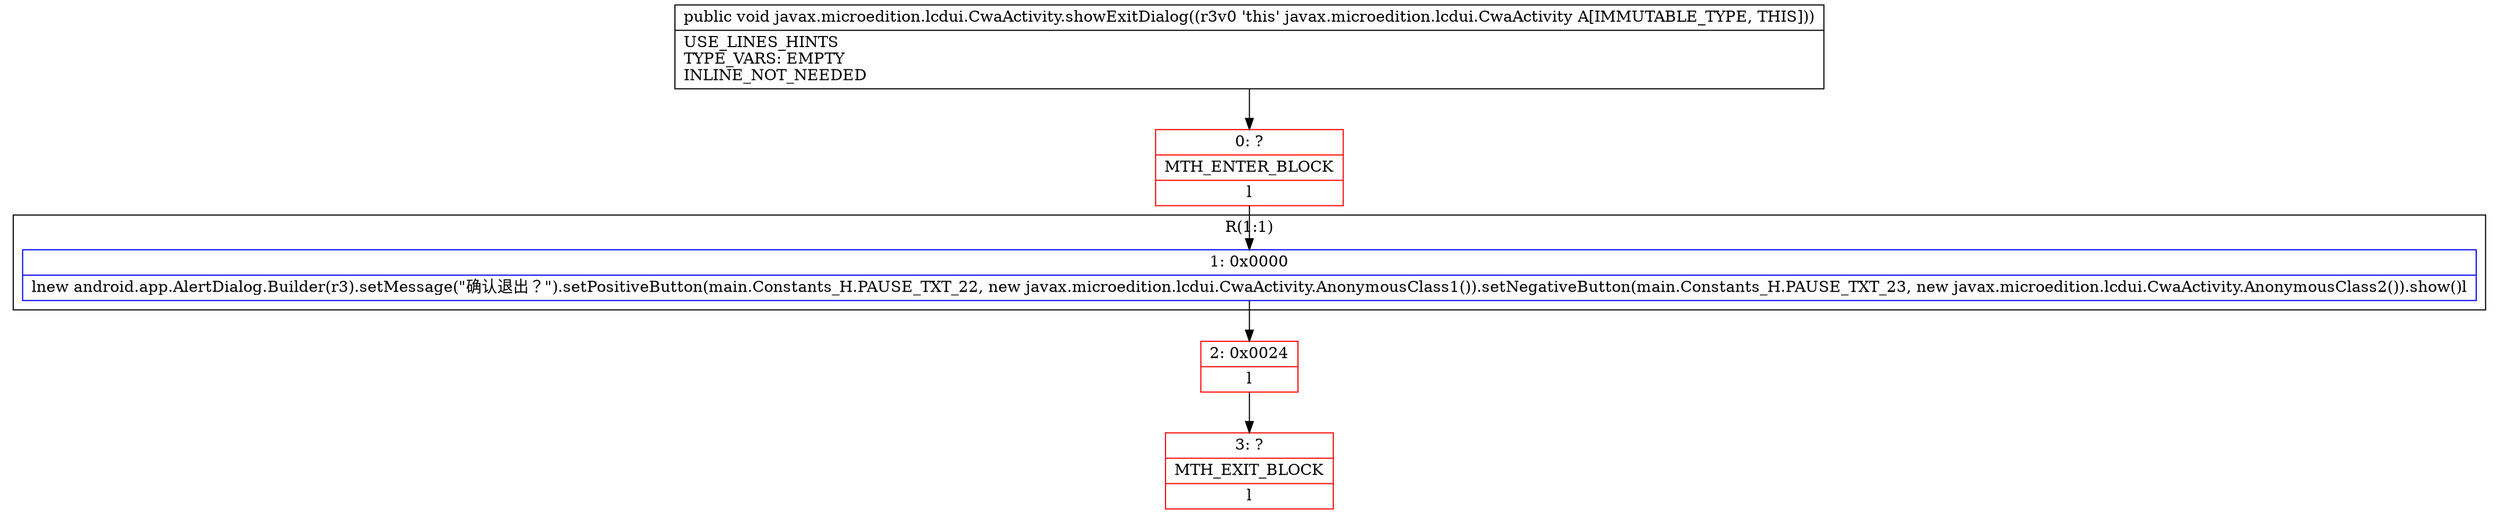 digraph "CFG forjavax.microedition.lcdui.CwaActivity.showExitDialog()V" {
subgraph cluster_Region_234119104 {
label = "R(1:1)";
node [shape=record,color=blue];
Node_1 [shape=record,label="{1\:\ 0x0000|lnew android.app.AlertDialog.Builder(r3).setMessage(\"确认退出？\").setPositiveButton(main.Constants_H.PAUSE_TXT_22, new javax.microedition.lcdui.CwaActivity.AnonymousClass1()).setNegativeButton(main.Constants_H.PAUSE_TXT_23, new javax.microedition.lcdui.CwaActivity.AnonymousClass2()).show()l}"];
}
Node_0 [shape=record,color=red,label="{0\:\ ?|MTH_ENTER_BLOCK\l|l}"];
Node_2 [shape=record,color=red,label="{2\:\ 0x0024|l}"];
Node_3 [shape=record,color=red,label="{3\:\ ?|MTH_EXIT_BLOCK\l|l}"];
MethodNode[shape=record,label="{public void javax.microedition.lcdui.CwaActivity.showExitDialog((r3v0 'this' javax.microedition.lcdui.CwaActivity A[IMMUTABLE_TYPE, THIS]))  | USE_LINES_HINTS\lTYPE_VARS: EMPTY\lINLINE_NOT_NEEDED\l}"];
MethodNode -> Node_0;
Node_1 -> Node_2;
Node_0 -> Node_1;
Node_2 -> Node_3;
}

